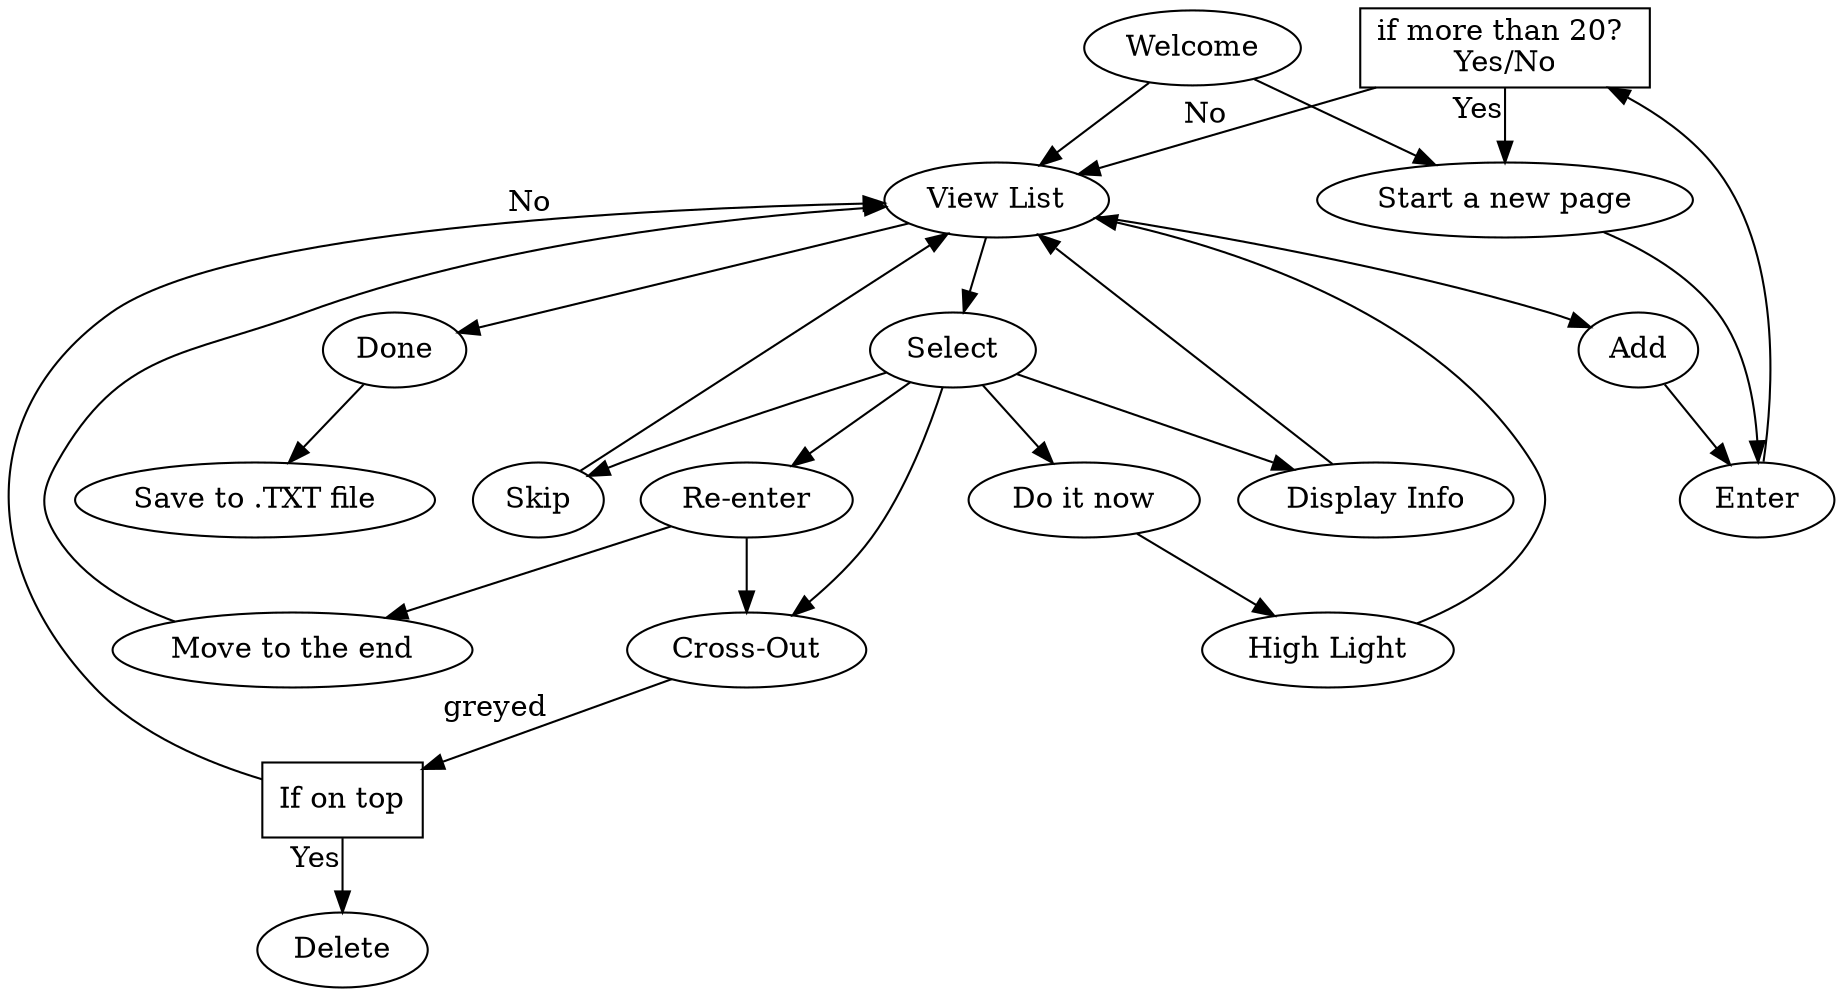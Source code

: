 digraph
{
"if more than 20? \nYes/No"[shape="Diamond"];

Welcome->"Start a new page";
Welcome->"View List";
"Start a new page"->"Enter";
"Enter"->"if more than 20? \nYes/No";
"if more than 20? \nYes/No"->"Start a new page"[xlabel="Yes"];
"if more than 20? \nYes/No"->"View List"[xlabel="No"];
"View List"->"Done";
"Done"->"Save to .TXT file";

subgraph Options
{
"View List"->"Add";
"Add"->"Enter";
"View List"->"Select";

subgraph Select_Options
{
"Select"->"Display Info";
"Display Info"->"View List";

"Select"->"Do it now";
"Do it now"->"High Light";
"High Light"->"View List";
"Select"->"Skip";
"Skip"->"View List";
"Select"->"Re-enter";
"Re-enter"->"Cross-Out";
"Re-enter"->"Move to the end";
"Move to the end"->"View List";
"Select"->"Cross-Out";
"Cross-Out"->"If on top"[xlabel="greyed"];
"If on top"[shape="Diamond"];
"If on top"->"Delete"[xlabel=Yes];
"If on top"->"View List"[xlabel=No];

}
}
}